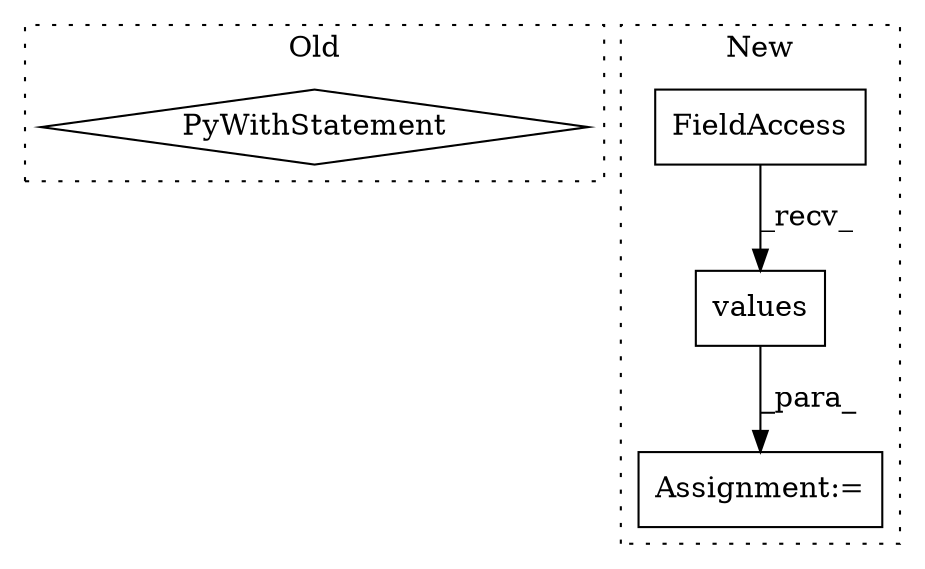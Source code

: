 digraph G {
subgraph cluster0 {
1 [label="PyWithStatement" a="104" s="9177,9270" l="10,2" shape="diamond"];
label = "Old";
style="dotted";
}
subgraph cluster1 {
2 [label="values" a="32" s="9380" l="8" shape="box"];
3 [label="FieldAccess" a="22" s="9360" l="19" shape="box"];
4 [label="Assignment:=" a="7" s="9254,9412" l="82,2" shape="box"];
label = "New";
style="dotted";
}
2 -> 4 [label="_para_"];
3 -> 2 [label="_recv_"];
}